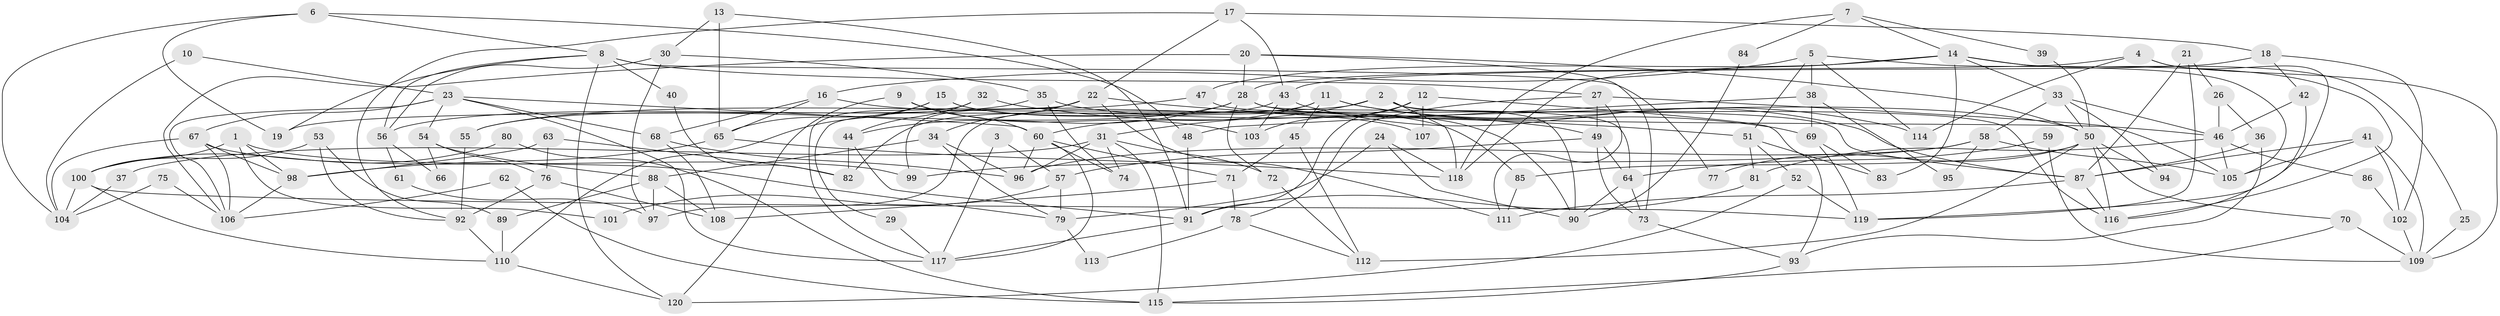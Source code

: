// Generated by graph-tools (version 1.1) at 2025/15/03/09/25 04:15:17]
// undirected, 120 vertices, 240 edges
graph export_dot {
graph [start="1"]
  node [color=gray90,style=filled];
  1;
  2;
  3;
  4;
  5;
  6;
  7;
  8;
  9;
  10;
  11;
  12;
  13;
  14;
  15;
  16;
  17;
  18;
  19;
  20;
  21;
  22;
  23;
  24;
  25;
  26;
  27;
  28;
  29;
  30;
  31;
  32;
  33;
  34;
  35;
  36;
  37;
  38;
  39;
  40;
  41;
  42;
  43;
  44;
  45;
  46;
  47;
  48;
  49;
  50;
  51;
  52;
  53;
  54;
  55;
  56;
  57;
  58;
  59;
  60;
  61;
  62;
  63;
  64;
  65;
  66;
  67;
  68;
  69;
  70;
  71;
  72;
  73;
  74;
  75;
  76;
  77;
  78;
  79;
  80;
  81;
  82;
  83;
  84;
  85;
  86;
  87;
  88;
  89;
  90;
  91;
  92;
  93;
  94;
  95;
  96;
  97;
  98;
  99;
  100;
  101;
  102;
  103;
  104;
  105;
  106;
  107;
  108;
  109;
  110;
  111;
  112;
  113;
  114;
  115;
  116;
  117;
  118;
  119;
  120;
  1 -- 98;
  1 -- 100;
  1 -- 79;
  1 -- 101;
  2 -- 90;
  2 -- 116;
  2 -- 19;
  2 -- 31;
  2 -- 118;
  3 -- 57;
  3 -- 117;
  4 -- 28;
  4 -- 114;
  4 -- 109;
  4 -- 119;
  5 -- 116;
  5 -- 51;
  5 -- 16;
  5 -- 38;
  5 -- 114;
  6 -- 48;
  6 -- 8;
  6 -- 19;
  6 -- 104;
  7 -- 14;
  7 -- 118;
  7 -- 39;
  7 -- 84;
  8 -- 19;
  8 -- 27;
  8 -- 40;
  8 -- 56;
  8 -- 77;
  8 -- 120;
  9 -- 120;
  9 -- 60;
  9 -- 103;
  10 -- 23;
  10 -- 104;
  11 -- 60;
  11 -- 97;
  11 -- 45;
  11 -- 69;
  11 -- 114;
  12 -- 103;
  12 -- 93;
  12 -- 91;
  12 -- 107;
  13 -- 91;
  13 -- 65;
  13 -- 30;
  14 -- 118;
  14 -- 47;
  14 -- 25;
  14 -- 33;
  14 -- 83;
  14 -- 105;
  15 -- 110;
  15 -- 85;
  15 -- 65;
  15 -- 90;
  16 -- 68;
  16 -- 65;
  16 -- 107;
  17 -- 18;
  17 -- 22;
  17 -- 43;
  17 -- 92;
  18 -- 43;
  18 -- 102;
  18 -- 42;
  20 -- 28;
  20 -- 50;
  20 -- 73;
  20 -- 106;
  21 -- 87;
  21 -- 119;
  21 -- 26;
  22 -- 99;
  22 -- 51;
  22 -- 29;
  22 -- 34;
  22 -- 111;
  23 -- 60;
  23 -- 106;
  23 -- 54;
  23 -- 67;
  23 -- 68;
  23 -- 117;
  24 -- 118;
  24 -- 79;
  24 -- 90;
  25 -- 109;
  26 -- 46;
  26 -- 36;
  27 -- 105;
  27 -- 111;
  27 -- 49;
  27 -- 78;
  28 -- 64;
  28 -- 72;
  28 -- 44;
  28 -- 46;
  28 -- 55;
  29 -- 117;
  30 -- 35;
  30 -- 56;
  30 -- 97;
  31 -- 96;
  31 -- 37;
  31 -- 72;
  31 -- 74;
  31 -- 115;
  32 -- 49;
  32 -- 117;
  32 -- 44;
  33 -- 50;
  33 -- 46;
  33 -- 58;
  33 -- 94;
  34 -- 96;
  34 -- 79;
  34 -- 88;
  35 -- 74;
  35 -- 56;
  35 -- 50;
  36 -- 87;
  36 -- 93;
  37 -- 104;
  38 -- 69;
  38 -- 48;
  38 -- 95;
  39 -- 50;
  40 -- 82;
  41 -- 109;
  41 -- 105;
  41 -- 87;
  41 -- 102;
  42 -- 46;
  42 -- 116;
  43 -- 82;
  43 -- 87;
  43 -- 103;
  44 -- 82;
  44 -- 91;
  45 -- 71;
  45 -- 112;
  46 -- 81;
  46 -- 86;
  46 -- 105;
  47 -- 55;
  47 -- 87;
  48 -- 91;
  49 -- 64;
  49 -- 57;
  49 -- 73;
  50 -- 116;
  50 -- 70;
  50 -- 77;
  50 -- 85;
  50 -- 94;
  50 -- 112;
  51 -- 83;
  51 -- 81;
  51 -- 52;
  52 -- 120;
  52 -- 119;
  53 -- 100;
  53 -- 89;
  53 -- 92;
  54 -- 88;
  54 -- 66;
  54 -- 76;
  55 -- 92;
  56 -- 61;
  56 -- 66;
  57 -- 79;
  57 -- 101;
  58 -- 105;
  58 -- 95;
  58 -- 96;
  58 -- 99;
  59 -- 109;
  59 -- 64;
  60 -- 96;
  60 -- 117;
  60 -- 71;
  60 -- 74;
  61 -- 97;
  62 -- 106;
  62 -- 115;
  63 -- 98;
  63 -- 76;
  63 -- 82;
  64 -- 73;
  64 -- 90;
  65 -- 98;
  65 -- 118;
  67 -- 98;
  67 -- 99;
  67 -- 104;
  67 -- 106;
  68 -- 108;
  68 -- 96;
  69 -- 119;
  69 -- 83;
  70 -- 115;
  70 -- 109;
  71 -- 78;
  71 -- 108;
  72 -- 112;
  73 -- 93;
  75 -- 104;
  75 -- 106;
  76 -- 92;
  76 -- 108;
  78 -- 112;
  78 -- 113;
  79 -- 113;
  80 -- 115;
  80 -- 100;
  81 -- 91;
  84 -- 90;
  85 -- 111;
  86 -- 102;
  87 -- 111;
  87 -- 116;
  88 -- 108;
  88 -- 89;
  88 -- 97;
  89 -- 110;
  91 -- 117;
  92 -- 110;
  93 -- 115;
  98 -- 106;
  100 -- 104;
  100 -- 119;
  100 -- 110;
  102 -- 109;
  110 -- 120;
}
